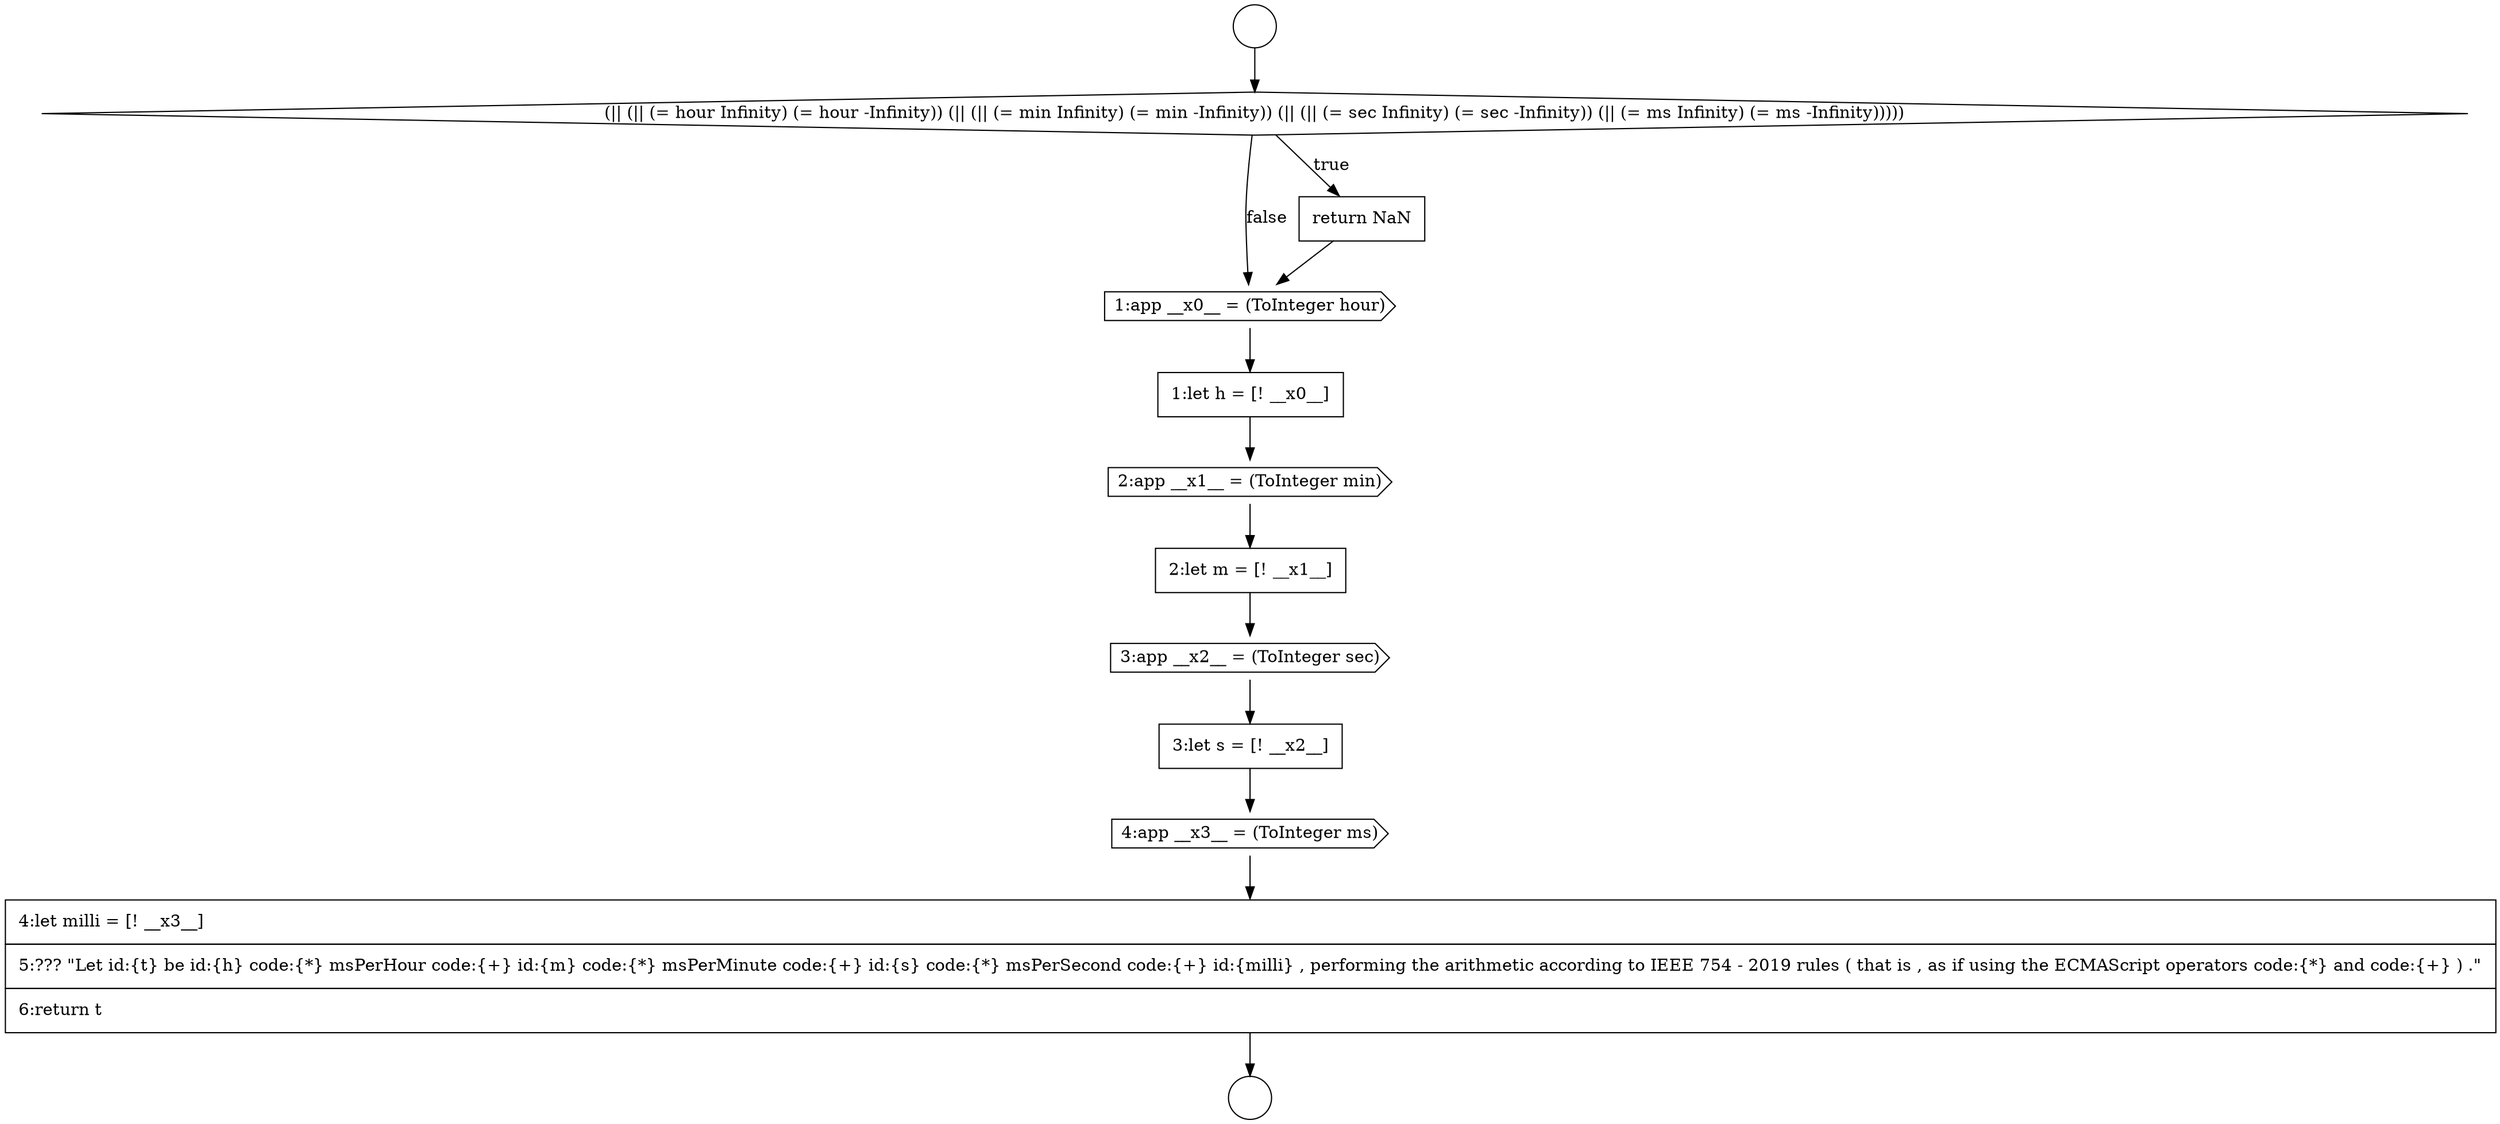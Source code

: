 digraph {
  node12774 [shape=circle label=" " color="black" fillcolor="white" style=filled]
  node12782 [shape=none, margin=0, label=<<font color="black">
    <table border="0" cellborder="1" cellspacing="0" cellpadding="10">
      <tr><td align="left">3:let s = [! __x2__]</td></tr>
    </table>
  </font>> color="black" fillcolor="white" style=filled]
  node12777 [shape=cds, label=<<font color="black">1:app __x0__ = (ToInteger hour)</font>> color="black" fillcolor="white" style=filled]
  node12773 [shape=circle label=" " color="black" fillcolor="white" style=filled]
  node12783 [shape=cds, label=<<font color="black">4:app __x3__ = (ToInteger ms)</font>> color="black" fillcolor="white" style=filled]
  node12778 [shape=none, margin=0, label=<<font color="black">
    <table border="0" cellborder="1" cellspacing="0" cellpadding="10">
      <tr><td align="left">1:let h = [! __x0__]</td></tr>
    </table>
  </font>> color="black" fillcolor="white" style=filled]
  node12776 [shape=none, margin=0, label=<<font color="black">
    <table border="0" cellborder="1" cellspacing="0" cellpadding="10">
      <tr><td align="left">return NaN</td></tr>
    </table>
  </font>> color="black" fillcolor="white" style=filled]
  node12780 [shape=none, margin=0, label=<<font color="black">
    <table border="0" cellborder="1" cellspacing="0" cellpadding="10">
      <tr><td align="left">2:let m = [! __x1__]</td></tr>
    </table>
  </font>> color="black" fillcolor="white" style=filled]
  node12775 [shape=diamond, label=<<font color="black">(|| (|| (= hour Infinity) (= hour -Infinity)) (|| (|| (= min Infinity) (= min -Infinity)) (|| (|| (= sec Infinity) (= sec -Infinity)) (|| (= ms Infinity) (= ms -Infinity)))))</font>> color="black" fillcolor="white" style=filled]
  node12781 [shape=cds, label=<<font color="black">3:app __x2__ = (ToInteger sec)</font>> color="black" fillcolor="white" style=filled]
  node12779 [shape=cds, label=<<font color="black">2:app __x1__ = (ToInteger min)</font>> color="black" fillcolor="white" style=filled]
  node12784 [shape=none, margin=0, label=<<font color="black">
    <table border="0" cellborder="1" cellspacing="0" cellpadding="10">
      <tr><td align="left">4:let milli = [! __x3__]</td></tr>
      <tr><td align="left">5:??? &quot;Let id:{t} be id:{h} code:{*} msPerHour code:{+} id:{m} code:{*} msPerMinute code:{+} id:{s} code:{*} msPerSecond code:{+} id:{milli} , performing the arithmetic according to IEEE 754 - 2019 rules ( that is , as if using the ECMAScript operators code:{*} and code:{+} ) .&quot;</td></tr>
      <tr><td align="left">6:return t</td></tr>
    </table>
  </font>> color="black" fillcolor="white" style=filled]
  node12778 -> node12779 [ color="black"]
  node12784 -> node12774 [ color="black"]
  node12776 -> node12777 [ color="black"]
  node12779 -> node12780 [ color="black"]
  node12775 -> node12776 [label=<<font color="black">true</font>> color="black"]
  node12775 -> node12777 [label=<<font color="black">false</font>> color="black"]
  node12781 -> node12782 [ color="black"]
  node12773 -> node12775 [ color="black"]
  node12777 -> node12778 [ color="black"]
  node12783 -> node12784 [ color="black"]
  node12780 -> node12781 [ color="black"]
  node12782 -> node12783 [ color="black"]
}
